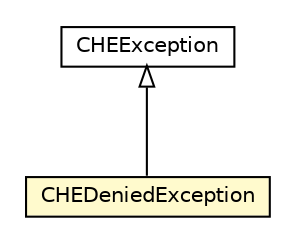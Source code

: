 #!/usr/local/bin/dot
#
# Class diagram 
# Generated by UMLGraph version R5_6-24-gf6e263 (http://www.umlgraph.org/)
#

digraph G {
	edge [fontname="Helvetica",fontsize=10,labelfontname="Helvetica",labelfontsize=10];
	node [fontname="Helvetica",fontsize=10,shape=plaintext];
	nodesep=0.25;
	ranksep=0.5;
	// org.universAAL.context.prof.serv.SCaller.CHEException
	c7102361 [label=<<table title="org.universAAL.context.prof.serv.SCaller.CHEException" border="0" cellborder="1" cellspacing="0" cellpadding="2" port="p" href="./SCaller.CHEException.html">
		<tr><td><table border="0" cellspacing="0" cellpadding="1">
<tr><td align="center" balign="center"> CHEException </td></tr>
		</table></td></tr>
		</table>>, URL="./SCaller.CHEException.html", fontname="Helvetica", fontcolor="black", fontsize=10.0];
	// org.universAAL.context.prof.serv.SCaller.CHEDeniedException
	c7102365 [label=<<table title="org.universAAL.context.prof.serv.SCaller.CHEDeniedException" border="0" cellborder="1" cellspacing="0" cellpadding="2" port="p" bgcolor="lemonChiffon" href="./SCaller.CHEDeniedException.html">
		<tr><td><table border="0" cellspacing="0" cellpadding="1">
<tr><td align="center" balign="center"> CHEDeniedException </td></tr>
		</table></td></tr>
		</table>>, URL="./SCaller.CHEDeniedException.html", fontname="Helvetica", fontcolor="black", fontsize=10.0];
	//org.universAAL.context.prof.serv.SCaller.CHEDeniedException extends org.universAAL.context.prof.serv.SCaller.CHEException
	c7102361:p -> c7102365:p [dir=back,arrowtail=empty];
}

